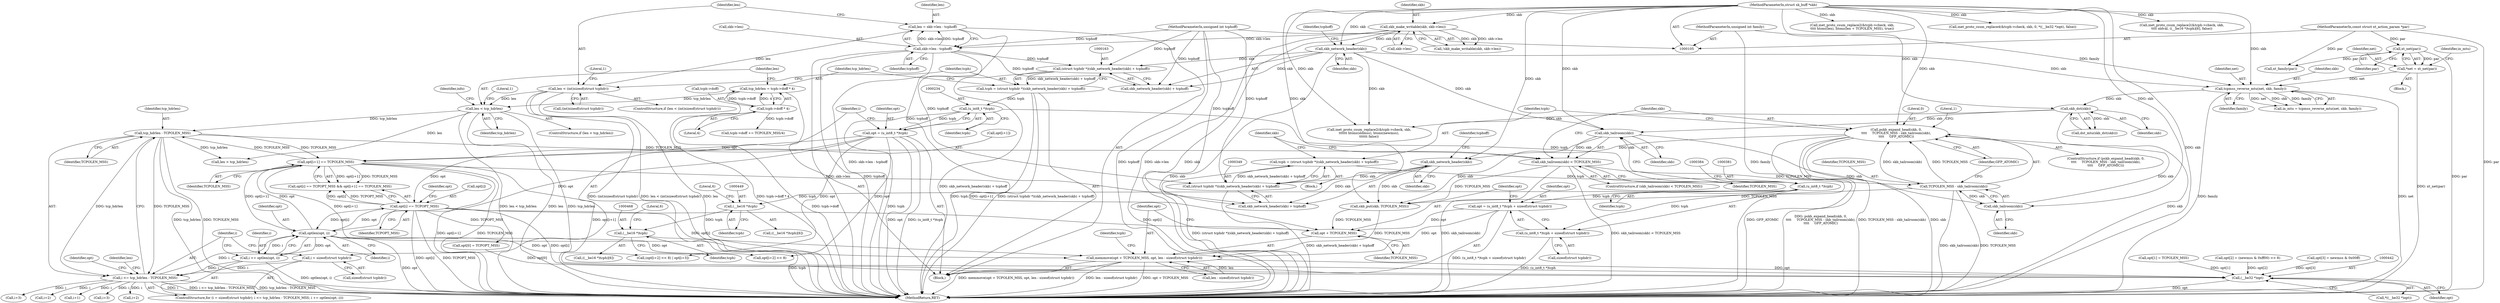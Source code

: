 digraph "0_linux_2638fd0f92d4397884fd991d8f4925cb3f081901@pointer" {
"1000346" [label="(Call,tcph = (struct tcphdr *)(skb_network_header(skb) + tcphoff))"];
"1000348" [label="(Call,(struct tcphdr *)(skb_network_header(skb) + tcphoff))"];
"1000351" [label="(Call,skb_network_header(skb))"];
"1000335" [label="(Call,pskb_expand_head(skb, 0,\n\t\t\t\t     TCPOLEN_MSS - skb_tailroom(skb),\n\t\t\t\t     GFP_ATOMIC))"];
"1000340" [label="(Call,skb_tailroom(skb))"];
"1000330" [label="(Call,skb_tailroom(skb))"];
"1000165" [label="(Call,skb_network_header(skb))"];
"1000135" [label="(Call,skb_make_writable(skb, skb->len))"];
"1000106" [label="(MethodParameterIn,struct sk_buff *skb)"];
"1000206" [label="(Call,skb_dst(skb))"];
"1000197" [label="(Call,tcpmss_reverse_mtu(net, skb, family))"];
"1000190" [label="(Call,*net = xt_net(par))"];
"1000192" [label="(Call,xt_net(par))"];
"1000107" [label="(MethodParameterIn,const struct xt_action_param *par)"];
"1000108" [label="(MethodParameterIn,unsigned int family)"];
"1000338" [label="(Call,TCPOLEN_MSS - skb_tailroom(skb))"];
"1000329" [label="(Call,skb_tailroom(skb) < TCPOLEN_MSS)"];
"1000243" [label="(Call,tcp_hdrlen - TCPOLEN_MSS)"];
"1000176" [label="(Call,len < tcp_hdrlen)"];
"1000151" [label="(Call,len < (int)sizeof(struct tcphdr))"];
"1000143" [label="(Call,len = skb->len - tcphoff)"];
"1000145" [label="(Call,skb->len - tcphoff)"];
"1000109" [label="(MethodParameterIn,unsigned int tcphoff)"];
"1000168" [label="(Call,tcp_hdrlen = tcph->doff * 4)"];
"1000170" [label="(Call,tcph->doff * 4)"];
"1000259" [label="(Call,opt[i+1] == TCPOLEN_MSS)"];
"1000231" [label="(Call,opt = (u_int8_t *)tcph)"];
"1000233" [label="(Call,(u_int8_t *)tcph)"];
"1000160" [label="(Call,tcph = (struct tcphdr *)(skb_network_header(skb) + tcphoff))"];
"1000162" [label="(Call,(struct tcphdr *)(skb_network_header(skb) + tcphoff))"];
"1000248" [label="(Call,optlen(opt, i))"];
"1000254" [label="(Call,opt[i] == TCPOPT_MSS)"];
"1000241" [label="(Call,i <= tcp_hdrlen - TCPOLEN_MSS)"];
"1000237" [label="(Call,i = sizeof(struct tcphdr))"];
"1000246" [label="(Call,i += optlen(opt, i))"];
"1000380" [label="(Call,(u_int8_t *)tcph)"];
"1000377" [label="(Call,opt = (u_int8_t *)tcph + sizeof(struct tcphdr))"];
"1000385" [label="(Call,memmove(opt + TCPOLEN_MSS, opt, len - sizeof(struct tcphdr)))"];
"1000441" [label="(Call,(__be32 *)opt)"];
"1000386" [label="(Call,opt + TCPOLEN_MSS)"];
"1000379" [label="(Call,(u_int8_t *)tcph + sizeof(struct tcphdr))"];
"1000448" [label="(Call,(__be16 *)tcph)"];
"1000467" [label="(Call,(__be16 *)tcph)"];
"1000331" [label="(Identifier,skb)"];
"1000388" [label="(Identifier,TCPOLEN_MSS)"];
"1000354" [label="(Call,skb_put(skb, TCPOLEN_MSS))"];
"1000386" [label="(Call,opt + TCPOLEN_MSS)"];
"1000359" [label="(Call,xt_family(par))"];
"1000171" [label="(Call,tcph->doff)"];
"1000107" [label="(MethodParameterIn,const struct xt_action_param *par)"];
"1000470" [label="(Literal,6)"];
"1000232" [label="(Identifier,opt)"];
"1000191" [label="(Identifier,net)"];
"1000256" [label="(Identifier,opt)"];
"1000389" [label="(Identifier,opt)"];
"1000377" [label="(Call,opt = (u_int8_t *)tcph + sizeof(struct tcphdr))"];
"1000206" [label="(Call,skb_dst(skb))"];
"1000303" [label="(Call,i+3)"];
"1000274" [label="(Call,i+2)"];
"1000258" [label="(Identifier,TCPOPT_MSS)"];
"1000466" [label="(Call,((__be16 *)tcph)[6])"];
"1000199" [label="(Identifier,skb)"];
"1000346" [label="(Call,tcph = (struct tcphdr *)(skb_network_header(skb) + tcphoff))"];
"1000151" [label="(Call,len < (int)sizeof(struct tcphdr))"];
"1000348" [label="(Call,(struct tcphdr *)(skb_network_header(skb) + tcphoff))"];
"1000176" [label="(Call,len < tcp_hdrlen)"];
"1000340" [label="(Call,skb_tailroom(skb))"];
"1000150" [label="(ControlStructure,if (len < (int)sizeof(struct tcphdr)))"];
"1000309" [label="(Call,inet_proto_csum_replace2(&tcph->check, skb,\n\t\t\t\t\t\t htons(oldmss), htons(newmss),\n\t\t\t\t\t\t false))"];
"1000380" [label="(Call,(u_int8_t *)tcph)"];
"1000135" [label="(Call,skb_make_writable(skb, skb->len))"];
"1000353" [label="(Identifier,tcphoff)"];
"1000451" [label="(Literal,6)"];
"1000145" [label="(Call,skb->len - tcphoff)"];
"1000167" [label="(Identifier,tcphoff)"];
"1000390" [label="(Call,len - sizeof(struct tcphdr))"];
"1000241" [label="(Call,i <= tcp_hdrlen - TCPOLEN_MSS)"];
"1000196" [label="(Identifier,in_mtu)"];
"1000323" [label="(Call,len > tcp_hdrlen)"];
"1000192" [label="(Call,xt_net(par))"];
"1000168" [label="(Call,tcp_hdrlen = tcph->doff * 4)"];
"1000236" [label="(ControlStructure,for (i = sizeof(struct tcphdr); i <= tcp_hdrlen - TCPOLEN_MSS; i += optlen(opt, i)))"];
"1000177" [label="(Identifier,len)"];
"1000144" [label="(Identifier,len)"];
"1000195" [label="(Call,in_mtu = tcpmss_reverse_mtu(net, skb, family))"];
"1000137" [label="(Call,skb->len)"];
"1000198" [label="(Identifier,net)"];
"1000231" [label="(Call,opt = (u_int8_t *)tcph)"];
"1000330" [label="(Call,skb_tailroom(skb))"];
"1000239" [label="(Call,sizeof(struct tcphdr))"];
"1000441" [label="(Call,(__be32 *)opt)"];
"1000448" [label="(Call,(__be16 *)tcph)"];
"1000143" [label="(Call,len = skb->len - tcphoff)"];
"1000161" [label="(Identifier,tcph)"];
"1000385" [label="(Call,memmove(opt + TCPOLEN_MSS, opt, len - sizeof(struct tcphdr)))"];
"1000270" [label="(Call,(opt[i+2] << 8) | opt[i+3])"];
"1000164" [label="(Call,skb_network_header(skb) + tcphoff)"];
"1000335" [label="(Call,pskb_expand_head(skb, 0,\n\t\t\t\t     TCPOLEN_MSS - skb_tailroom(skb),\n\t\t\t\t     GFP_ATOMIC))"];
"1000412" [label="(Call,opt[1] = TCPOLEN_MSS)"];
"1000197" [label="(Call,tcpmss_reverse_mtu(net, skb, family))"];
"1000324" [label="(Identifier,len)"];
"1000337" [label="(Literal,0)"];
"1000159" [label="(Literal,1)"];
"1000443" [label="(Identifier,opt)"];
"1000188" [label="(Block,)"];
"1000469" [label="(Identifier,tcph)"];
"1000394" [label="(Call,inet_proto_csum_replace2(&tcph->check, skb,\n\t\t\t\t htons(len), htons(len + TCPOLEN_MSS), true))"];
"1000265" [label="(Identifier,TCPOLEN_MSS)"];
"1000255" [label="(Call,opt[i])"];
"1000336" [label="(Identifier,skb)"];
"1000248" [label="(Call,optlen(opt, i))"];
"1000329" [label="(Call,skb_tailroom(skb) < TCPOLEN_MSS)"];
"1000162" [label="(Call,(struct tcphdr *)(skb_network_header(skb) + tcphoff))"];
"1000260" [label="(Call,opt[i+1])"];
"1000165" [label="(Call,skb_network_header(skb))"];
"1000397" [label="(Identifier,tcph)"];
"1000417" [label="(Call,opt[2] = (newmss & 0xff00) >> 8)"];
"1000152" [label="(Identifier,len)"];
"1000153" [label="(Call,(int)sizeof(struct tcphdr))"];
"1000467" [label="(Call,(__be16 *)tcph)"];
"1000433" [label="(Call,inet_proto_csum_replace4(&tcph->check, skb, 0, *((__be32 *)opt), false))"];
"1000146" [label="(Call,skb->len)"];
"1000382" [label="(Identifier,tcph)"];
"1000352" [label="(Identifier,skb)"];
"1000350" [label="(Call,skb_network_header(skb) + tcphoff)"];
"1000332" [label="(Identifier,TCPOLEN_MSS)"];
"1000333" [label="(Block,)"];
"1000160" [label="(Call,tcph = (struct tcphdr *)(skb_network_header(skb) + tcphoff))"];
"1000185" [label="(Identifier,info)"];
"1000181" [label="(Literal,1)"];
"1000347" [label="(Identifier,tcph)"];
"1000249" [label="(Identifier,opt)"];
"1000379" [label="(Call,(u_int8_t *)tcph + sizeof(struct tcphdr))"];
"1000345" [label="(Literal,1)"];
"1000244" [label="(Identifier,tcp_hdrlen)"];
"1000261" [label="(Identifier,opt)"];
"1000149" [label="(Identifier,tcphoff)"];
"1000351" [label="(Call,skb_network_header(skb))"];
"1000233" [label="(Call,(u_int8_t *)tcph)"];
"1000474" [label="(MethodReturn,RET)"];
"1000207" [label="(Identifier,skb)"];
"1000378" [label="(Identifier,opt)"];
"1000447" [label="(Call,((__be16 *)tcph)[6])"];
"1000190" [label="(Call,*net = xt_net(par))"];
"1000169" [label="(Identifier,tcp_hdrlen)"];
"1000106" [label="(MethodParameterIn,struct sk_buff *skb)"];
"1000134" [label="(Call,!skb_make_writable(skb, skb->len))"];
"1000271" [label="(Call,opt[i+2] << 8)"];
"1000166" [label="(Identifier,skb)"];
"1000235" [label="(Identifier,tcph)"];
"1000193" [label="(Identifier,par)"];
"1000238" [label="(Identifier,i)"];
"1000245" [label="(Identifier,TCPOLEN_MSS)"];
"1000246" [label="(Call,i += optlen(opt, i))"];
"1000262" [label="(Call,i+1)"];
"1000341" [label="(Identifier,skb)"];
"1000387" [label="(Identifier,opt)"];
"1000175" [label="(ControlStructure,if (len < tcp_hdrlen))"];
"1000259" [label="(Call,opt[i+1] == TCPOLEN_MSS)"];
"1000250" [label="(Identifier,i)"];
"1000136" [label="(Identifier,skb)"];
"1000328" [label="(ControlStructure,if (skb_tailroom(skb) < TCPOLEN_MSS))"];
"1000108" [label="(MethodParameterIn,unsigned int family)"];
"1000242" [label="(Identifier,i)"];
"1000200" [label="(Identifier,family)"];
"1000178" [label="(Identifier,tcp_hdrlen)"];
"1000237" [label="(Call,i = sizeof(struct tcphdr))"];
"1000342" [label="(Identifier,GFP_ATOMIC)"];
"1000450" [label="(Identifier,tcph)"];
"1000383" [label="(Call,sizeof(struct tcphdr))"];
"1000205" [label="(Call,dst_mtu(skb_dst(skb)))"];
"1000280" [label="(Call,i+3)"];
"1000452" [label="(Call,tcph->doff += TCPOLEN_MSS/4)"];
"1000253" [label="(Call,opt[i] == TCPOPT_MSS && opt[i+1] == TCPOLEN_MSS)"];
"1000243" [label="(Call,tcp_hdrlen - TCPOLEN_MSS)"];
"1000339" [label="(Identifier,TCPOLEN_MSS)"];
"1000109" [label="(MethodParameterIn,unsigned int tcphoff)"];
"1000170" [label="(Call,tcph->doff * 4)"];
"1000292" [label="(Call,i+2)"];
"1000174" [label="(Literal,4)"];
"1000254" [label="(Call,opt[i] == TCPOPT_MSS)"];
"1000334" [label="(ControlStructure,if (pskb_expand_head(skb, 0,\n\t\t\t\t     TCPOLEN_MSS - skb_tailroom(skb),\n\t\t\t\t     GFP_ATOMIC)))"];
"1000247" [label="(Identifier,i)"];
"1000440" [label="(Call,*((__be32 *)opt))"];
"1000426" [label="(Call,opt[3] = newmss & 0x00ff)"];
"1000111" [label="(Block,)"];
"1000355" [label="(Identifier,skb)"];
"1000338" [label="(Call,TCPOLEN_MSS - skb_tailroom(skb))"];
"1000459" [label="(Call,inet_proto_csum_replace2(&tcph->check, skb,\n\t\t\t\t oldval, ((__be16 *)tcph)[6], false))"];
"1000407" [label="(Call,opt[0] = TCPOPT_MSS)"];
"1000346" -> "1000333"  [label="AST: "];
"1000346" -> "1000348"  [label="CFG: "];
"1000347" -> "1000346"  [label="AST: "];
"1000348" -> "1000346"  [label="AST: "];
"1000355" -> "1000346"  [label="CFG: "];
"1000346" -> "1000474"  [label="DDG: (struct tcphdr *)(skb_network_header(skb) + tcphoff)"];
"1000348" -> "1000346"  [label="DDG: skb_network_header(skb) + tcphoff"];
"1000346" -> "1000380"  [label="DDG: tcph"];
"1000348" -> "1000350"  [label="CFG: "];
"1000349" -> "1000348"  [label="AST: "];
"1000350" -> "1000348"  [label="AST: "];
"1000348" -> "1000474"  [label="DDG: skb_network_header(skb) + tcphoff"];
"1000351" -> "1000348"  [label="DDG: skb"];
"1000109" -> "1000348"  [label="DDG: tcphoff"];
"1000145" -> "1000348"  [label="DDG: tcphoff"];
"1000351" -> "1000350"  [label="AST: "];
"1000351" -> "1000352"  [label="CFG: "];
"1000352" -> "1000351"  [label="AST: "];
"1000353" -> "1000351"  [label="CFG: "];
"1000351" -> "1000350"  [label="DDG: skb"];
"1000335" -> "1000351"  [label="DDG: skb"];
"1000106" -> "1000351"  [label="DDG: skb"];
"1000351" -> "1000354"  [label="DDG: skb"];
"1000335" -> "1000334"  [label="AST: "];
"1000335" -> "1000342"  [label="CFG: "];
"1000336" -> "1000335"  [label="AST: "];
"1000337" -> "1000335"  [label="AST: "];
"1000338" -> "1000335"  [label="AST: "];
"1000342" -> "1000335"  [label="AST: "];
"1000345" -> "1000335"  [label="CFG: "];
"1000347" -> "1000335"  [label="CFG: "];
"1000335" -> "1000474"  [label="DDG: skb"];
"1000335" -> "1000474"  [label="DDG: TCPOLEN_MSS - skb_tailroom(skb)"];
"1000335" -> "1000474"  [label="DDG: GFP_ATOMIC"];
"1000335" -> "1000474"  [label="DDG: pskb_expand_head(skb, 0,\n\t\t\t\t     TCPOLEN_MSS - skb_tailroom(skb),\n\t\t\t\t     GFP_ATOMIC)"];
"1000340" -> "1000335"  [label="DDG: skb"];
"1000106" -> "1000335"  [label="DDG: skb"];
"1000338" -> "1000335"  [label="DDG: TCPOLEN_MSS"];
"1000338" -> "1000335"  [label="DDG: skb_tailroom(skb)"];
"1000340" -> "1000338"  [label="AST: "];
"1000340" -> "1000341"  [label="CFG: "];
"1000341" -> "1000340"  [label="AST: "];
"1000338" -> "1000340"  [label="CFG: "];
"1000340" -> "1000338"  [label="DDG: skb"];
"1000330" -> "1000340"  [label="DDG: skb"];
"1000106" -> "1000340"  [label="DDG: skb"];
"1000330" -> "1000329"  [label="AST: "];
"1000330" -> "1000331"  [label="CFG: "];
"1000331" -> "1000330"  [label="AST: "];
"1000332" -> "1000330"  [label="CFG: "];
"1000330" -> "1000329"  [label="DDG: skb"];
"1000165" -> "1000330"  [label="DDG: skb"];
"1000206" -> "1000330"  [label="DDG: skb"];
"1000106" -> "1000330"  [label="DDG: skb"];
"1000330" -> "1000354"  [label="DDG: skb"];
"1000165" -> "1000164"  [label="AST: "];
"1000165" -> "1000166"  [label="CFG: "];
"1000166" -> "1000165"  [label="AST: "];
"1000167" -> "1000165"  [label="CFG: "];
"1000165" -> "1000474"  [label="DDG: skb"];
"1000165" -> "1000162"  [label="DDG: skb"];
"1000165" -> "1000164"  [label="DDG: skb"];
"1000135" -> "1000165"  [label="DDG: skb"];
"1000106" -> "1000165"  [label="DDG: skb"];
"1000165" -> "1000197"  [label="DDG: skb"];
"1000165" -> "1000309"  [label="DDG: skb"];
"1000135" -> "1000134"  [label="AST: "];
"1000135" -> "1000137"  [label="CFG: "];
"1000136" -> "1000135"  [label="AST: "];
"1000137" -> "1000135"  [label="AST: "];
"1000134" -> "1000135"  [label="CFG: "];
"1000135" -> "1000474"  [label="DDG: skb"];
"1000135" -> "1000474"  [label="DDG: skb->len"];
"1000135" -> "1000134"  [label="DDG: skb"];
"1000135" -> "1000134"  [label="DDG: skb->len"];
"1000106" -> "1000135"  [label="DDG: skb"];
"1000135" -> "1000145"  [label="DDG: skb->len"];
"1000106" -> "1000105"  [label="AST: "];
"1000106" -> "1000474"  [label="DDG: skb"];
"1000106" -> "1000197"  [label="DDG: skb"];
"1000106" -> "1000206"  [label="DDG: skb"];
"1000106" -> "1000309"  [label="DDG: skb"];
"1000106" -> "1000354"  [label="DDG: skb"];
"1000106" -> "1000394"  [label="DDG: skb"];
"1000106" -> "1000433"  [label="DDG: skb"];
"1000106" -> "1000459"  [label="DDG: skb"];
"1000206" -> "1000205"  [label="AST: "];
"1000206" -> "1000207"  [label="CFG: "];
"1000207" -> "1000206"  [label="AST: "];
"1000205" -> "1000206"  [label="CFG: "];
"1000206" -> "1000474"  [label="DDG: skb"];
"1000206" -> "1000205"  [label="DDG: skb"];
"1000197" -> "1000206"  [label="DDG: skb"];
"1000206" -> "1000309"  [label="DDG: skb"];
"1000197" -> "1000195"  [label="AST: "];
"1000197" -> "1000200"  [label="CFG: "];
"1000198" -> "1000197"  [label="AST: "];
"1000199" -> "1000197"  [label="AST: "];
"1000200" -> "1000197"  [label="AST: "];
"1000195" -> "1000197"  [label="CFG: "];
"1000197" -> "1000474"  [label="DDG: family"];
"1000197" -> "1000474"  [label="DDG: net"];
"1000197" -> "1000195"  [label="DDG: net"];
"1000197" -> "1000195"  [label="DDG: skb"];
"1000197" -> "1000195"  [label="DDG: family"];
"1000190" -> "1000197"  [label="DDG: net"];
"1000108" -> "1000197"  [label="DDG: family"];
"1000190" -> "1000188"  [label="AST: "];
"1000190" -> "1000192"  [label="CFG: "];
"1000191" -> "1000190"  [label="AST: "];
"1000192" -> "1000190"  [label="AST: "];
"1000196" -> "1000190"  [label="CFG: "];
"1000190" -> "1000474"  [label="DDG: xt_net(par)"];
"1000192" -> "1000190"  [label="DDG: par"];
"1000192" -> "1000193"  [label="CFG: "];
"1000193" -> "1000192"  [label="AST: "];
"1000192" -> "1000474"  [label="DDG: par"];
"1000107" -> "1000192"  [label="DDG: par"];
"1000192" -> "1000359"  [label="DDG: par"];
"1000107" -> "1000105"  [label="AST: "];
"1000107" -> "1000474"  [label="DDG: par"];
"1000107" -> "1000359"  [label="DDG: par"];
"1000108" -> "1000105"  [label="AST: "];
"1000108" -> "1000474"  [label="DDG: family"];
"1000339" -> "1000338"  [label="AST: "];
"1000342" -> "1000338"  [label="CFG: "];
"1000338" -> "1000474"  [label="DDG: TCPOLEN_MSS"];
"1000338" -> "1000474"  [label="DDG: skb_tailroom(skb)"];
"1000329" -> "1000338"  [label="DDG: TCPOLEN_MSS"];
"1000338" -> "1000354"  [label="DDG: TCPOLEN_MSS"];
"1000329" -> "1000328"  [label="AST: "];
"1000329" -> "1000332"  [label="CFG: "];
"1000332" -> "1000329"  [label="AST: "];
"1000336" -> "1000329"  [label="CFG: "];
"1000355" -> "1000329"  [label="CFG: "];
"1000329" -> "1000474"  [label="DDG: skb_tailroom(skb) < TCPOLEN_MSS"];
"1000329" -> "1000474"  [label="DDG: skb_tailroom(skb)"];
"1000243" -> "1000329"  [label="DDG: TCPOLEN_MSS"];
"1000329" -> "1000354"  [label="DDG: TCPOLEN_MSS"];
"1000243" -> "1000241"  [label="AST: "];
"1000243" -> "1000245"  [label="CFG: "];
"1000244" -> "1000243"  [label="AST: "];
"1000245" -> "1000243"  [label="AST: "];
"1000241" -> "1000243"  [label="CFG: "];
"1000243" -> "1000474"  [label="DDG: tcp_hdrlen"];
"1000243" -> "1000474"  [label="DDG: TCPOLEN_MSS"];
"1000243" -> "1000241"  [label="DDG: tcp_hdrlen"];
"1000243" -> "1000241"  [label="DDG: TCPOLEN_MSS"];
"1000176" -> "1000243"  [label="DDG: tcp_hdrlen"];
"1000259" -> "1000243"  [label="DDG: TCPOLEN_MSS"];
"1000243" -> "1000259"  [label="DDG: TCPOLEN_MSS"];
"1000243" -> "1000323"  [label="DDG: tcp_hdrlen"];
"1000176" -> "1000175"  [label="AST: "];
"1000176" -> "1000178"  [label="CFG: "];
"1000177" -> "1000176"  [label="AST: "];
"1000178" -> "1000176"  [label="AST: "];
"1000181" -> "1000176"  [label="CFG: "];
"1000185" -> "1000176"  [label="CFG: "];
"1000176" -> "1000474"  [label="DDG: tcp_hdrlen"];
"1000176" -> "1000474"  [label="DDG: len < tcp_hdrlen"];
"1000176" -> "1000474"  [label="DDG: len"];
"1000151" -> "1000176"  [label="DDG: len"];
"1000168" -> "1000176"  [label="DDG: tcp_hdrlen"];
"1000176" -> "1000323"  [label="DDG: len"];
"1000151" -> "1000150"  [label="AST: "];
"1000151" -> "1000153"  [label="CFG: "];
"1000152" -> "1000151"  [label="AST: "];
"1000153" -> "1000151"  [label="AST: "];
"1000159" -> "1000151"  [label="CFG: "];
"1000161" -> "1000151"  [label="CFG: "];
"1000151" -> "1000474"  [label="DDG: len < (int)sizeof(struct tcphdr)"];
"1000151" -> "1000474"  [label="DDG: len"];
"1000151" -> "1000474"  [label="DDG: (int)sizeof(struct tcphdr)"];
"1000143" -> "1000151"  [label="DDG: len"];
"1000143" -> "1000111"  [label="AST: "];
"1000143" -> "1000145"  [label="CFG: "];
"1000144" -> "1000143"  [label="AST: "];
"1000145" -> "1000143"  [label="AST: "];
"1000152" -> "1000143"  [label="CFG: "];
"1000143" -> "1000474"  [label="DDG: skb->len - tcphoff"];
"1000145" -> "1000143"  [label="DDG: skb->len"];
"1000145" -> "1000143"  [label="DDG: tcphoff"];
"1000145" -> "1000149"  [label="CFG: "];
"1000146" -> "1000145"  [label="AST: "];
"1000149" -> "1000145"  [label="AST: "];
"1000145" -> "1000474"  [label="DDG: tcphoff"];
"1000145" -> "1000474"  [label="DDG: skb->len"];
"1000109" -> "1000145"  [label="DDG: tcphoff"];
"1000145" -> "1000162"  [label="DDG: tcphoff"];
"1000145" -> "1000164"  [label="DDG: tcphoff"];
"1000145" -> "1000350"  [label="DDG: tcphoff"];
"1000109" -> "1000105"  [label="AST: "];
"1000109" -> "1000474"  [label="DDG: tcphoff"];
"1000109" -> "1000162"  [label="DDG: tcphoff"];
"1000109" -> "1000164"  [label="DDG: tcphoff"];
"1000109" -> "1000350"  [label="DDG: tcphoff"];
"1000168" -> "1000111"  [label="AST: "];
"1000168" -> "1000170"  [label="CFG: "];
"1000169" -> "1000168"  [label="AST: "];
"1000170" -> "1000168"  [label="AST: "];
"1000177" -> "1000168"  [label="CFG: "];
"1000168" -> "1000474"  [label="DDG: tcph->doff * 4"];
"1000170" -> "1000168"  [label="DDG: tcph->doff"];
"1000170" -> "1000168"  [label="DDG: 4"];
"1000170" -> "1000174"  [label="CFG: "];
"1000171" -> "1000170"  [label="AST: "];
"1000174" -> "1000170"  [label="AST: "];
"1000170" -> "1000474"  [label="DDG: tcph->doff"];
"1000170" -> "1000452"  [label="DDG: tcph->doff"];
"1000259" -> "1000253"  [label="AST: "];
"1000259" -> "1000265"  [label="CFG: "];
"1000260" -> "1000259"  [label="AST: "];
"1000265" -> "1000259"  [label="AST: "];
"1000253" -> "1000259"  [label="CFG: "];
"1000259" -> "1000474"  [label="DDG: opt[i+1]"];
"1000259" -> "1000474"  [label="DDG: TCPOLEN_MSS"];
"1000259" -> "1000248"  [label="DDG: opt[i+1]"];
"1000259" -> "1000253"  [label="DDG: opt[i+1]"];
"1000259" -> "1000253"  [label="DDG: TCPOLEN_MSS"];
"1000231" -> "1000259"  [label="DDG: opt"];
"1000248" -> "1000259"  [label="DDG: opt"];
"1000259" -> "1000385"  [label="DDG: opt[i+1]"];
"1000259" -> "1000386"  [label="DDG: opt[i+1]"];
"1000259" -> "1000441"  [label="DDG: opt[i+1]"];
"1000231" -> "1000111"  [label="AST: "];
"1000231" -> "1000233"  [label="CFG: "];
"1000232" -> "1000231"  [label="AST: "];
"1000233" -> "1000231"  [label="AST: "];
"1000238" -> "1000231"  [label="CFG: "];
"1000231" -> "1000474"  [label="DDG: (u_int8_t *)tcph"];
"1000231" -> "1000474"  [label="DDG: opt"];
"1000233" -> "1000231"  [label="DDG: tcph"];
"1000231" -> "1000248"  [label="DDG: opt"];
"1000231" -> "1000254"  [label="DDG: opt"];
"1000231" -> "1000271"  [label="DDG: opt"];
"1000231" -> "1000270"  [label="DDG: opt"];
"1000233" -> "1000235"  [label="CFG: "];
"1000234" -> "1000233"  [label="AST: "];
"1000235" -> "1000233"  [label="AST: "];
"1000233" -> "1000474"  [label="DDG: tcph"];
"1000160" -> "1000233"  [label="DDG: tcph"];
"1000233" -> "1000380"  [label="DDG: tcph"];
"1000160" -> "1000111"  [label="AST: "];
"1000160" -> "1000162"  [label="CFG: "];
"1000161" -> "1000160"  [label="AST: "];
"1000162" -> "1000160"  [label="AST: "];
"1000169" -> "1000160"  [label="CFG: "];
"1000160" -> "1000474"  [label="DDG: (struct tcphdr *)(skb_network_header(skb) + tcphoff)"];
"1000160" -> "1000474"  [label="DDG: tcph"];
"1000162" -> "1000160"  [label="DDG: skb_network_header(skb) + tcphoff"];
"1000162" -> "1000164"  [label="CFG: "];
"1000163" -> "1000162"  [label="AST: "];
"1000164" -> "1000162"  [label="AST: "];
"1000162" -> "1000474"  [label="DDG: skb_network_header(skb) + tcphoff"];
"1000248" -> "1000246"  [label="AST: "];
"1000248" -> "1000250"  [label="CFG: "];
"1000249" -> "1000248"  [label="AST: "];
"1000250" -> "1000248"  [label="AST: "];
"1000246" -> "1000248"  [label="CFG: "];
"1000248" -> "1000474"  [label="DDG: opt"];
"1000248" -> "1000246"  [label="DDG: opt"];
"1000248" -> "1000246"  [label="DDG: i"];
"1000254" -> "1000248"  [label="DDG: opt[i]"];
"1000241" -> "1000248"  [label="DDG: i"];
"1000248" -> "1000254"  [label="DDG: opt"];
"1000248" -> "1000271"  [label="DDG: opt"];
"1000248" -> "1000270"  [label="DDG: opt"];
"1000254" -> "1000253"  [label="AST: "];
"1000254" -> "1000258"  [label="CFG: "];
"1000255" -> "1000254"  [label="AST: "];
"1000258" -> "1000254"  [label="AST: "];
"1000261" -> "1000254"  [label="CFG: "];
"1000253" -> "1000254"  [label="CFG: "];
"1000254" -> "1000474"  [label="DDG: opt[i]"];
"1000254" -> "1000474"  [label="DDG: TCPOPT_MSS"];
"1000254" -> "1000253"  [label="DDG: opt[i]"];
"1000254" -> "1000253"  [label="DDG: TCPOPT_MSS"];
"1000254" -> "1000385"  [label="DDG: opt[i]"];
"1000254" -> "1000386"  [label="DDG: opt[i]"];
"1000254" -> "1000407"  [label="DDG: TCPOPT_MSS"];
"1000254" -> "1000441"  [label="DDG: opt[i]"];
"1000241" -> "1000236"  [label="AST: "];
"1000242" -> "1000241"  [label="AST: "];
"1000256" -> "1000241"  [label="CFG: "];
"1000324" -> "1000241"  [label="CFG: "];
"1000241" -> "1000474"  [label="DDG: i"];
"1000241" -> "1000474"  [label="DDG: i <= tcp_hdrlen - TCPOLEN_MSS"];
"1000241" -> "1000474"  [label="DDG: tcp_hdrlen - TCPOLEN_MSS"];
"1000237" -> "1000241"  [label="DDG: i"];
"1000246" -> "1000241"  [label="DDG: i"];
"1000241" -> "1000262"  [label="DDG: i"];
"1000241" -> "1000274"  [label="DDG: i"];
"1000241" -> "1000280"  [label="DDG: i"];
"1000241" -> "1000292"  [label="DDG: i"];
"1000241" -> "1000303"  [label="DDG: i"];
"1000237" -> "1000236"  [label="AST: "];
"1000237" -> "1000239"  [label="CFG: "];
"1000238" -> "1000237"  [label="AST: "];
"1000239" -> "1000237"  [label="AST: "];
"1000242" -> "1000237"  [label="CFG: "];
"1000246" -> "1000236"  [label="AST: "];
"1000247" -> "1000246"  [label="AST: "];
"1000242" -> "1000246"  [label="CFG: "];
"1000246" -> "1000474"  [label="DDG: optlen(opt, i)"];
"1000380" -> "1000379"  [label="AST: "];
"1000380" -> "1000382"  [label="CFG: "];
"1000381" -> "1000380"  [label="AST: "];
"1000382" -> "1000380"  [label="AST: "];
"1000384" -> "1000380"  [label="CFG: "];
"1000380" -> "1000377"  [label="DDG: tcph"];
"1000380" -> "1000379"  [label="DDG: tcph"];
"1000380" -> "1000448"  [label="DDG: tcph"];
"1000377" -> "1000111"  [label="AST: "];
"1000377" -> "1000379"  [label="CFG: "];
"1000378" -> "1000377"  [label="AST: "];
"1000379" -> "1000377"  [label="AST: "];
"1000387" -> "1000377"  [label="CFG: "];
"1000377" -> "1000474"  [label="DDG: (u_int8_t *)tcph + sizeof(struct tcphdr)"];
"1000377" -> "1000385"  [label="DDG: opt"];
"1000377" -> "1000386"  [label="DDG: opt"];
"1000385" -> "1000111"  [label="AST: "];
"1000385" -> "1000390"  [label="CFG: "];
"1000386" -> "1000385"  [label="AST: "];
"1000389" -> "1000385"  [label="AST: "];
"1000390" -> "1000385"  [label="AST: "];
"1000397" -> "1000385"  [label="CFG: "];
"1000385" -> "1000474"  [label="DDG: len - sizeof(struct tcphdr)"];
"1000385" -> "1000474"  [label="DDG: opt + TCPOLEN_MSS"];
"1000385" -> "1000474"  [label="DDG: memmove(opt + TCPOLEN_MSS, opt, len - sizeof(struct tcphdr))"];
"1000354" -> "1000385"  [label="DDG: TCPOLEN_MSS"];
"1000390" -> "1000385"  [label="DDG: len"];
"1000385" -> "1000441"  [label="DDG: opt"];
"1000441" -> "1000440"  [label="AST: "];
"1000441" -> "1000443"  [label="CFG: "];
"1000442" -> "1000441"  [label="AST: "];
"1000443" -> "1000441"  [label="AST: "];
"1000440" -> "1000441"  [label="CFG: "];
"1000441" -> "1000474"  [label="DDG: opt"];
"1000407" -> "1000441"  [label="DDG: opt[0]"];
"1000412" -> "1000441"  [label="DDG: opt[1]"];
"1000417" -> "1000441"  [label="DDG: opt[2]"];
"1000426" -> "1000441"  [label="DDG: opt[3]"];
"1000386" -> "1000388"  [label="CFG: "];
"1000387" -> "1000386"  [label="AST: "];
"1000388" -> "1000386"  [label="AST: "];
"1000389" -> "1000386"  [label="CFG: "];
"1000354" -> "1000386"  [label="DDG: TCPOLEN_MSS"];
"1000379" -> "1000383"  [label="CFG: "];
"1000383" -> "1000379"  [label="AST: "];
"1000379" -> "1000474"  [label="DDG: (u_int8_t *)tcph"];
"1000448" -> "1000447"  [label="AST: "];
"1000448" -> "1000450"  [label="CFG: "];
"1000449" -> "1000448"  [label="AST: "];
"1000450" -> "1000448"  [label="AST: "];
"1000451" -> "1000448"  [label="CFG: "];
"1000448" -> "1000467"  [label="DDG: tcph"];
"1000467" -> "1000466"  [label="AST: "];
"1000467" -> "1000469"  [label="CFG: "];
"1000468" -> "1000467"  [label="AST: "];
"1000469" -> "1000467"  [label="AST: "];
"1000470" -> "1000467"  [label="CFG: "];
"1000467" -> "1000474"  [label="DDG: tcph"];
}
